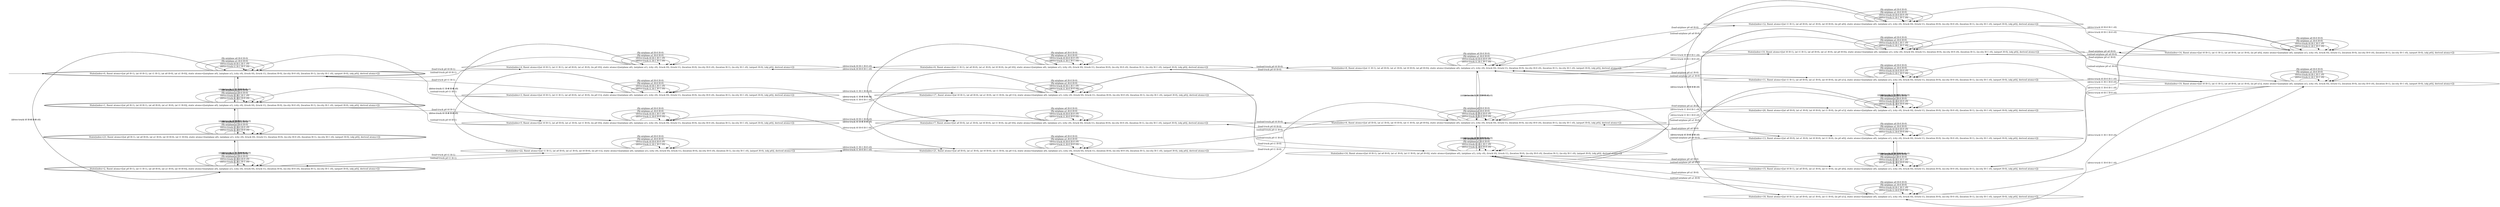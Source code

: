 digraph {
rankdir="LR"
s0[peripheries=2,label="State(index=0, fluent atoms=[(at p0 l0-1), (at t0 l0-1), (at t1 l0-1), (at a0 l0-0), (at a1 l0-0)], static atoms=[(airplane a0), (airplane a1), (city c0), (truck t0), (truck t1), (location l0-0), (in-city l0-0 c0), (location l0-1), (in-city l0-1 c0), (airport l0-0), (obj p0)], derived atoms=[])"]
s1[peripheries=2,label="State(index=1, fluent atoms=[(at p0 l0-1), (at t0 l0-1), (at a0 l0-0), (at a1 l0-0), (at t1 l0-0)], static atoms=[(airplane a0), (airplane a1), (city c0), (truck t0), (truck t1), (location l0-0), (in-city l0-0 c0), (location l0-1), (in-city l0-1 c0), (airport l0-0), (obj p0)], derived atoms=[])"]
s2[peripheries=2,label="State(index=2, fluent atoms=[(at p0 l0-1), (at t1 l0-1), (at a0 l0-0), (at a1 l0-0), (at t0 l0-0)], static atoms=[(airplane a0), (airplane a1), (city c0), (truck t0), (truck t1), (location l0-0), (in-city l0-0 c0), (location l0-1), (in-city l0-1 c0), (airport l0-0), (obj p0)], derived atoms=[])"]
s3[label="State(index=3, fluent atoms=[(at t0 l0-1), (at t1 l0-1), (at a0 l0-0), (at a1 l0-0), (in p0 t1)], static atoms=[(airplane a0), (airplane a1), (city c0), (truck t0), (truck t1), (location l0-0), (in-city l0-0 c0), (location l0-1), (in-city l0-1 c0), (airport l0-0), (obj p0)], derived atoms=[])"]
s4[label="State(index=4, fluent atoms=[(at t0 l0-1), (at t1 l0-1), (at a0 l0-0), (at a1 l0-0), (in p0 t0)], static atoms=[(airplane a0), (airplane a1), (city c0), (truck t0), (truck t1), (location l0-0), (in-city l0-0 c0), (location l0-1), (in-city l0-1 c0), (airport l0-0), (obj p0)], derived atoms=[])"]
s5[label="State(index=5, fluent atoms=[(at t0 l0-1), (at a0 l0-0), (at a1 l0-0), (at t1 l0-0), (in p0 t0)], static atoms=[(airplane a0), (airplane a1), (city c0), (truck t0), (truck t1), (location l0-0), (in-city l0-0 c0), (location l0-1), (in-city l0-1 c0), (airport l0-0), (obj p0)], derived atoms=[])"]
s6[label="State(index=6, fluent atoms=[(at t1 l0-1), (at a0 l0-0), (at a1 l0-0), (at t0 l0-0), (in p0 t0)], static atoms=[(airplane a0), (airplane a1), (city c0), (truck t0), (truck t1), (location l0-0), (in-city l0-0 c0), (location l0-1), (in-city l0-1 c0), (airport l0-0), (obj p0)], derived atoms=[])"]
s7[label="State(index=7, fluent atoms=[(at a0 l0-0), (at a1 l0-0), (at t0 l0-0), (at t1 l0-0), (in p0 t0)], static atoms=[(airplane a0), (airplane a1), (city c0), (truck t0), (truck t1), (location l0-0), (in-city l0-0 c0), (location l0-1), (in-city l0-1 c0), (airport l0-0), (obj p0)], derived atoms=[])"]
s8[label="State(index=8, fluent atoms=[(at t1 l0-1), (at a0 l0-0), (at a1 l0-0), (at t0 l0-0), (at p0 l0-0)], static atoms=[(airplane a0), (airplane a1), (city c0), (truck t0), (truck t1), (location l0-0), (in-city l0-0 c0), (location l0-1), (in-city l0-1 c0), (airport l0-0), (obj p0)], derived atoms=[])"]
s9[label="State(index=9, fluent atoms=[(at a0 l0-0), (at a1 l0-0), (at t0 l0-0), (at t1 l0-0), (at p0 l0-0)], static atoms=[(airplane a0), (airplane a1), (city c0), (truck t0), (truck t1), (location l0-0), (in-city l0-0 c0), (location l0-1), (in-city l0-1 c0), (airport l0-0), (obj p0)], derived atoms=[])"]
s10[label="State(index=10, fluent atoms=[(at t0 l0-1), (at t1 l0-1), (at a0 l0-0), (at a1 l0-0), (at p0 l0-0)], static atoms=[(airplane a0), (airplane a1), (city c0), (truck t0), (truck t1), (location l0-0), (in-city l0-0 c0), (location l0-1), (in-city l0-1 c0), (airport l0-0), (obj p0)], derived atoms=[])"]
s11[label="State(index=11, fluent atoms=[(at t1 l0-1), (at a0 l0-0), (at a1 l0-0), (at t0 l0-0), (in p0 a1)], static atoms=[(airplane a0), (airplane a1), (city c0), (truck t0), (truck t1), (location l0-0), (in-city l0-0 c0), (location l0-1), (in-city l0-1 c0), (airport l0-0), (obj p0)], derived atoms=[])"]
s12[label="State(index=12, fluent atoms=[(at t1 l0-1), (at a0 l0-0), (at a1 l0-0), (at t0 l0-0), (in p0 a0)], static atoms=[(airplane a0), (airplane a1), (city c0), (truck t0), (truck t1), (location l0-0), (in-city l0-0 c0), (location l0-1), (in-city l0-1 c0), (airport l0-0), (obj p0)], derived atoms=[])"]
s13[label="State(index=13, fluent atoms=[(at a0 l0-0), (at a1 l0-0), (at t0 l0-0), (at t1 l0-0), (in p0 a0)], static atoms=[(airplane a0), (airplane a1), (city c0), (truck t0), (truck t1), (location l0-0), (in-city l0-0 c0), (location l0-1), (in-city l0-1 c0), (airport l0-0), (obj p0)], derived atoms=[])"]
s14[label="State(index=14, fluent atoms=[(at t0 l0-1), (at t1 l0-1), (at a0 l0-0), (at a1 l0-0), (in p0 a0)], static atoms=[(airplane a0), (airplane a1), (city c0), (truck t0), (truck t1), (location l0-0), (in-city l0-0 c0), (location l0-1), (in-city l0-1 c0), (airport l0-0), (obj p0)], derived atoms=[])"]
s15[label="State(index=15, fluent atoms=[(at t0 l0-1), (at a0 l0-0), (at a1 l0-0), (at t1 l0-0), (in p0 a0)], static atoms=[(airplane a0), (airplane a1), (city c0), (truck t0), (truck t1), (location l0-0), (in-city l0-0 c0), (location l0-1), (in-city l0-1 c0), (airport l0-0), (obj p0)], derived atoms=[])"]
s16[label="State(index=16, fluent atoms=[(at t0 l0-1), (at a0 l0-0), (at a1 l0-0), (at t1 l0-0), (at p0 l0-0)], static atoms=[(airplane a0), (airplane a1), (city c0), (truck t0), (truck t1), (location l0-0), (in-city l0-0 c0), (location l0-1), (in-city l0-1 c0), (airport l0-0), (obj p0)], derived atoms=[])"]
s17[label="State(index=17, fluent atoms=[(at t0 l0-1), (at a0 l0-0), (at a1 l0-0), (at t1 l0-0), (in p0 t1)], static atoms=[(airplane a0), (airplane a1), (city c0), (truck t0), (truck t1), (location l0-0), (in-city l0-0 c0), (location l0-1), (in-city l0-1 c0), (airport l0-0), (obj p0)], derived atoms=[])"]
s18[label="State(index=18, fluent atoms=[(at t0 l0-1), (at a0 l0-0), (at a1 l0-0), (at t1 l0-0), (in p0 a1)], static atoms=[(airplane a0), (airplane a1), (city c0), (truck t0), (truck t1), (location l0-0), (in-city l0-0 c0), (location l0-1), (in-city l0-1 c0), (airport l0-0), (obj p0)], derived atoms=[])"]
s19[label="State(index=19, fluent atoms=[(at t0 l0-1), (at t1 l0-1), (at a0 l0-0), (at a1 l0-0), (in p0 a1)], static atoms=[(airplane a0), (airplane a1), (city c0), (truck t0), (truck t1), (location l0-0), (in-city l0-0 c0), (location l0-1), (in-city l0-1 c0), (airport l0-0), (obj p0)], derived atoms=[])"]
s20[label="State(index=20, fluent atoms=[(at a0 l0-0), (at a1 l0-0), (at t0 l0-0), (at t1 l0-0), (in p0 a1)], static atoms=[(airplane a0), (airplane a1), (city c0), (truck t0), (truck t1), (location l0-0), (in-city l0-0 c0), (location l0-1), (in-city l0-1 c0), (airport l0-0), (obj p0)], derived atoms=[])"]
s21[label="State(index=21, fluent atoms=[(at a0 l0-0), (at a1 l0-0), (at t0 l0-0), (at t1 l0-0), (in p0 t1)], static atoms=[(airplane a0), (airplane a1), (city c0), (truck t0), (truck t1), (location l0-0), (in-city l0-0 c0), (location l0-1), (in-city l0-1 c0), (airport l0-0), (obj p0)], derived atoms=[])"]
s22[label="State(index=22, fluent atoms=[(at t1 l0-1), (at a0 l0-0), (at a1 l0-0), (at t0 l0-0), (in p0 t1)], static atoms=[(airplane a0), (airplane a1), (city c0), (truck t0), (truck t1), (location l0-0), (in-city l0-0 c0), (location l0-1), (in-city l0-1 c0), (airport l0-0), (obj p0)], derived atoms=[])"]
s23[peripheries=2,label="State(index=23, fluent atoms=[(at p0 l0-1), (at a0 l0-0), (at a1 l0-0), (at t0 l0-0), (at t1 l0-0)], static atoms=[(airplane a0), (airplane a1), (city c0), (truck t0), (truck t1), (location l0-0), (in-city l0-0 c0), (location l0-1), (in-city l0-1 c0), (airport l0-0), (obj p0)], derived atoms=[])"]
Dangling [ label = "", style = invis ]
{ rank = same; Dangling }
Dangling -> s0
{ rank = same; s14,s19}
{ rank = same; s10,s11,s12,s13,s15,s18,s20}
{ rank = same; s8,s9,s16}
{ rank = same; s6,s7,s17,s21}
{ rank = same; s3,s4,s5,s22}
{ rank = same; s0,s1,s2,s23}
s0->s0 [label="(drive-truck t1 l0-1 l0-1 c0)"]
s0->s1 [label="(drive-truck t1 l0-1 l0-0 c0)"]
s0->s0 [label="(drive-truck t0 l0-1 l0-1 c0)"]
s0->s2 [label="(drive-truck t0 l0-1 l0-0 c0)"]
s0->s3 [label="(load-truck p0 t1 l0-1)"]
s0->s4 [label="(load-truck p0 t0 l0-1)"]
s0->s0 [label="(fly-airplane a1 l0-0 l0-0)"]
s0->s0 [label="(fly-airplane a0 l0-0 l0-0)"]
s4->s4 [label="(drive-truck t1 l0-1 l0-1 c0)"]
s4->s5 [label="(drive-truck t1 l0-1 l0-0 c0)"]
s4->s4 [label="(drive-truck t0 l0-1 l0-1 c0)"]
s4->s6 [label="(drive-truck t0 l0-1 l0-0 c0)"]
s4->s0 [label="(unload-truck p0 t0 l0-1)"]
s4->s4 [label="(fly-airplane a1 l0-0 l0-0)"]
s4->s4 [label="(fly-airplane a0 l0-0 l0-0)"]
s6->s6 [label="(drive-truck t1 l0-1 l0-1 c0)"]
s6->s7 [label="(drive-truck t1 l0-1 l0-0 c0)"]
s6->s4 [label="(drive-truck t0 l0-0 l0-1 c0)"]
s6->s6 [label="(drive-truck t0 l0-0 l0-0 c0)"]
s6->s8 [label="(unload-truck p0 t0 l0-0)"]
s6->s6 [label="(fly-airplane a1 l0-0 l0-0)"]
s6->s6 [label="(fly-airplane a0 l0-0 l0-0)"]
s8->s8 [label="(drive-truck t1 l0-1 l0-1 c0)"]
s8->s9 [label="(drive-truck t1 l0-1 l0-0 c0)"]
s8->s10 [label="(drive-truck t0 l0-0 l0-1 c0)"]
s8->s8 [label="(drive-truck t0 l0-0 l0-0 c0)"]
s8->s6 [label="(load-truck p0 t0 l0-0)"]
s8->s8 [label="(fly-airplane a1 l0-0 l0-0)"]
s8->s11 [label="(load-airplane p0 a1 l0-0)"]
s8->s8 [label="(fly-airplane a0 l0-0 l0-0)"]
s8->s12 [label="(load-airplane p0 a0 l0-0)"]
s12->s12 [label="(drive-truck t1 l0-1 l0-1 c0)"]
s12->s13 [label="(drive-truck t1 l0-1 l0-0 c0)"]
s12->s14 [label="(drive-truck t0 l0-0 l0-1 c0)"]
s12->s12 [label="(drive-truck t0 l0-0 l0-0 c0)"]
s12->s12 [label="(fly-airplane a1 l0-0 l0-0)"]
s12->s12 [label="(fly-airplane a0 l0-0 l0-0)"]
s12->s8 [label="(unload-airplane p0 a0 l0-0)"]
s14->s14 [label="(drive-truck t1 l0-1 l0-1 c0)"]
s14->s15 [label="(drive-truck t1 l0-1 l0-0 c0)"]
s14->s14 [label="(drive-truck t0 l0-1 l0-1 c0)"]
s14->s12 [label="(drive-truck t0 l0-1 l0-0 c0)"]
s14->s14 [label="(fly-airplane a1 l0-0 l0-0)"]
s14->s14 [label="(fly-airplane a0 l0-0 l0-0)"]
s14->s10 [label="(unload-airplane p0 a0 l0-0)"]
s15->s14 [label="(drive-truck t1 l0-0 l0-1 c0)"]
s15->s15 [label="(drive-truck t1 l0-0 l0-0 c0)"]
s15->s15 [label="(drive-truck t0 l0-1 l0-1 c0)"]
s15->s13 [label="(drive-truck t0 l0-1 l0-0 c0)"]
s15->s15 [label="(fly-airplane a1 l0-0 l0-0)"]
s15->s15 [label="(fly-airplane a0 l0-0 l0-0)"]
s15->s16 [label="(unload-airplane p0 a0 l0-0)"]
s16->s10 [label="(drive-truck t1 l0-0 l0-1 c0)"]
s16->s16 [label="(drive-truck t1 l0-0 l0-0 c0)"]
s16->s16 [label="(drive-truck t0 l0-1 l0-1 c0)"]
s16->s9 [label="(drive-truck t0 l0-1 l0-0 c0)"]
s16->s17 [label="(load-truck p0 t1 l0-0)"]
s16->s16 [label="(fly-airplane a1 l0-0 l0-0)"]
s16->s18 [label="(load-airplane p0 a1 l0-0)"]
s16->s16 [label="(fly-airplane a0 l0-0 l0-0)"]
s16->s15 [label="(load-airplane p0 a0 l0-0)"]
s18->s19 [label="(drive-truck t1 l0-0 l0-1 c0)"]
s18->s18 [label="(drive-truck t1 l0-0 l0-0 c0)"]
s18->s18 [label="(drive-truck t0 l0-1 l0-1 c0)"]
s18->s20 [label="(drive-truck t0 l0-1 l0-0 c0)"]
s18->s18 [label="(fly-airplane a1 l0-0 l0-0)"]
s18->s16 [label="(unload-airplane p0 a1 l0-0)"]
s18->s18 [label="(fly-airplane a0 l0-0 l0-0)"]
s20->s11 [label="(drive-truck t1 l0-0 l0-1 c0)"]
s20->s20 [label="(drive-truck t1 l0-0 l0-0 c0)"]
s20->s18 [label="(drive-truck t0 l0-0 l0-1 c0)"]
s20->s20 [label="(drive-truck t0 l0-0 l0-0 c0)"]
s20->s20 [label="(fly-airplane a1 l0-0 l0-0)"]
s20->s9 [label="(unload-airplane p0 a1 l0-0)"]
s20->s20 [label="(fly-airplane a0 l0-0 l0-0)"]
s19->s19 [label="(drive-truck t1 l0-1 l0-1 c0)"]
s19->s18 [label="(drive-truck t1 l0-1 l0-0 c0)"]
s19->s19 [label="(drive-truck t0 l0-1 l0-1 c0)"]
s19->s11 [label="(drive-truck t0 l0-1 l0-0 c0)"]
s19->s19 [label="(fly-airplane a1 l0-0 l0-0)"]
s19->s10 [label="(unload-airplane p0 a1 l0-0)"]
s19->s19 [label="(fly-airplane a0 l0-0 l0-0)"]
s17->s3 [label="(drive-truck t1 l0-0 l0-1 c0)"]
s17->s17 [label="(drive-truck t1 l0-0 l0-0 c0)"]
s17->s16 [label="(unload-truck p0 t1 l0-0)"]
s17->s17 [label="(drive-truck t0 l0-1 l0-1 c0)"]
s17->s21 [label="(drive-truck t0 l0-1 l0-0 c0)"]
s17->s17 [label="(fly-airplane a1 l0-0 l0-0)"]
s17->s17 [label="(fly-airplane a0 l0-0 l0-0)"]
s21->s22 [label="(drive-truck t1 l0-0 l0-1 c0)"]
s21->s21 [label="(drive-truck t1 l0-0 l0-0 c0)"]
s21->s9 [label="(unload-truck p0 t1 l0-0)"]
s21->s17 [label="(drive-truck t0 l0-0 l0-1 c0)"]
s21->s21 [label="(drive-truck t0 l0-0 l0-0 c0)"]
s21->s21 [label="(fly-airplane a1 l0-0 l0-0)"]
s21->s21 [label="(fly-airplane a0 l0-0 l0-0)"]
s22->s22 [label="(drive-truck t1 l0-1 l0-1 c0)"]
s22->s21 [label="(drive-truck t1 l0-1 l0-0 c0)"]
s22->s2 [label="(unload-truck p0 t1 l0-1)"]
s22->s3 [label="(drive-truck t0 l0-0 l0-1 c0)"]
s22->s22 [label="(drive-truck t0 l0-0 l0-0 c0)"]
s22->s22 [label="(fly-airplane a1 l0-0 l0-0)"]
s22->s22 [label="(fly-airplane a0 l0-0 l0-0)"]
s13->s12 [label="(drive-truck t1 l0-0 l0-1 c0)"]
s13->s13 [label="(drive-truck t1 l0-0 l0-0 c0)"]
s13->s15 [label="(drive-truck t0 l0-0 l0-1 c0)"]
s13->s13 [label="(drive-truck t0 l0-0 l0-0 c0)"]
s13->s13 [label="(fly-airplane a1 l0-0 l0-0)"]
s13->s13 [label="(fly-airplane a0 l0-0 l0-0)"]
s13->s9 [label="(unload-airplane p0 a0 l0-0)"]
s11->s11 [label="(drive-truck t1 l0-1 l0-1 c0)"]
s11->s20 [label="(drive-truck t1 l0-1 l0-0 c0)"]
s11->s19 [label="(drive-truck t0 l0-0 l0-1 c0)"]
s11->s11 [label="(drive-truck t0 l0-0 l0-0 c0)"]
s11->s11 [label="(fly-airplane a1 l0-0 l0-0)"]
s11->s8 [label="(unload-airplane p0 a1 l0-0)"]
s11->s11 [label="(fly-airplane a0 l0-0 l0-0)"]
s10->s10 [label="(drive-truck t1 l0-1 l0-1 c0)"]
s10->s16 [label="(drive-truck t1 l0-1 l0-0 c0)"]
s10->s10 [label="(drive-truck t0 l0-1 l0-1 c0)"]
s10->s8 [label="(drive-truck t0 l0-1 l0-0 c0)"]
s10->s10 [label="(fly-airplane a1 l0-0 l0-0)"]
s10->s19 [label="(load-airplane p0 a1 l0-0)"]
s10->s10 [label="(fly-airplane a0 l0-0 l0-0)"]
s10->s14 [label="(load-airplane p0 a0 l0-0)"]
s9->s8 [label="(drive-truck t1 l0-0 l0-1 c0)"]
s9->s9 [label="(drive-truck t1 l0-0 l0-0 c0)"]
s9->s16 [label="(drive-truck t0 l0-0 l0-1 c0)"]
s9->s9 [label="(drive-truck t0 l0-0 l0-0 c0)"]
s9->s21 [label="(load-truck p0 t1 l0-0)"]
s9->s7 [label="(load-truck p0 t0 l0-0)"]
s9->s9 [label="(fly-airplane a1 l0-0 l0-0)"]
s9->s20 [label="(load-airplane p0 a1 l0-0)"]
s9->s9 [label="(fly-airplane a0 l0-0 l0-0)"]
s9->s13 [label="(load-airplane p0 a0 l0-0)"]
s7->s6 [label="(drive-truck t1 l0-0 l0-1 c0)"]
s7->s7 [label="(drive-truck t1 l0-0 l0-0 c0)"]
s7->s5 [label="(drive-truck t0 l0-0 l0-1 c0)"]
s7->s7 [label="(drive-truck t0 l0-0 l0-0 c0)"]
s7->s9 [label="(unload-truck p0 t0 l0-0)"]
s7->s7 [label="(fly-airplane a1 l0-0 l0-0)"]
s7->s7 [label="(fly-airplane a0 l0-0 l0-0)"]
s5->s4 [label="(drive-truck t1 l0-0 l0-1 c0)"]
s5->s5 [label="(drive-truck t1 l0-0 l0-0 c0)"]
s5->s5 [label="(drive-truck t0 l0-1 l0-1 c0)"]
s5->s7 [label="(drive-truck t0 l0-1 l0-0 c0)"]
s5->s1 [label="(unload-truck p0 t0 l0-1)"]
s5->s5 [label="(fly-airplane a1 l0-0 l0-0)"]
s5->s5 [label="(fly-airplane a0 l0-0 l0-0)"]
s3->s3 [label="(drive-truck t1 l0-1 l0-1 c0)"]
s3->s17 [label="(drive-truck t1 l0-1 l0-0 c0)"]
s3->s0 [label="(unload-truck p0 t1 l0-1)"]
s3->s3 [label="(drive-truck t0 l0-1 l0-1 c0)"]
s3->s22 [label="(drive-truck t0 l0-1 l0-0 c0)"]
s3->s3 [label="(fly-airplane a1 l0-0 l0-0)"]
s3->s3 [label="(fly-airplane a0 l0-0 l0-0)"]
s2->s2 [label="(drive-truck t1 l0-1 l0-1 c0)"]
s2->s23 [label="(drive-truck t1 l0-1 l0-0 c0)"]
s2->s0 [label="(drive-truck t0 l0-0 l0-1 c0)"]
s2->s2 [label="(drive-truck t0 l0-0 l0-0 c0)"]
s2->s22 [label="(load-truck p0 t1 l0-1)"]
s2->s2 [label="(fly-airplane a1 l0-0 l0-0)"]
s2->s2 [label="(fly-airplane a0 l0-0 l0-0)"]
s23->s2 [label="(drive-truck t1 l0-0 l0-1 c0)"]
s23->s23 [label="(drive-truck t1 l0-0 l0-0 c0)"]
s23->s1 [label="(drive-truck t0 l0-0 l0-1 c0)"]
s23->s23 [label="(drive-truck t0 l0-0 l0-0 c0)"]
s23->s23 [label="(fly-airplane a1 l0-0 l0-0)"]
s23->s23 [label="(fly-airplane a0 l0-0 l0-0)"]
s1->s0 [label="(drive-truck t1 l0-0 l0-1 c0)"]
s1->s1 [label="(drive-truck t1 l0-0 l0-0 c0)"]
s1->s1 [label="(drive-truck t0 l0-1 l0-1 c0)"]
s1->s23 [label="(drive-truck t0 l0-1 l0-0 c0)"]
s1->s5 [label="(load-truck p0 t0 l0-1)"]
s1->s1 [label="(fly-airplane a1 l0-0 l0-0)"]
s1->s1 [label="(fly-airplane a0 l0-0 l0-0)"]
}
